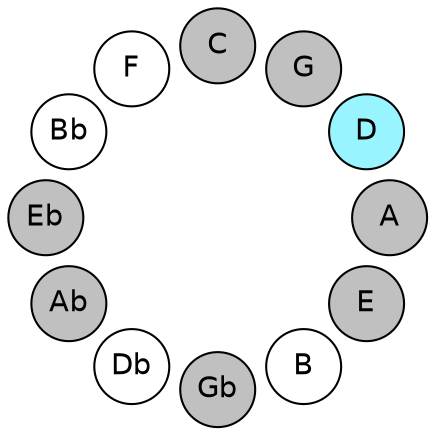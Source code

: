 
graph {

layout = circo;
mindist = .1

node [shape = circle, fontname = Helvetica, margin = 0, style = filled]
edge [style=invis]

subgraph 1 {
	E -- B -- Gb -- Db -- Ab -- Eb -- Bb -- F -- C -- G -- D -- A -- E
}

E [fillcolor = gray];
B [fillcolor = white];
Gb [fillcolor = gray];
Db [fillcolor = white];
Ab [fillcolor = gray];
Eb [fillcolor = gray];
Bb [fillcolor = white];
F [fillcolor = white];
C [fillcolor = gray];
G [fillcolor = gray];
D [fillcolor = cadetblue1];
A [fillcolor = gray];
}
